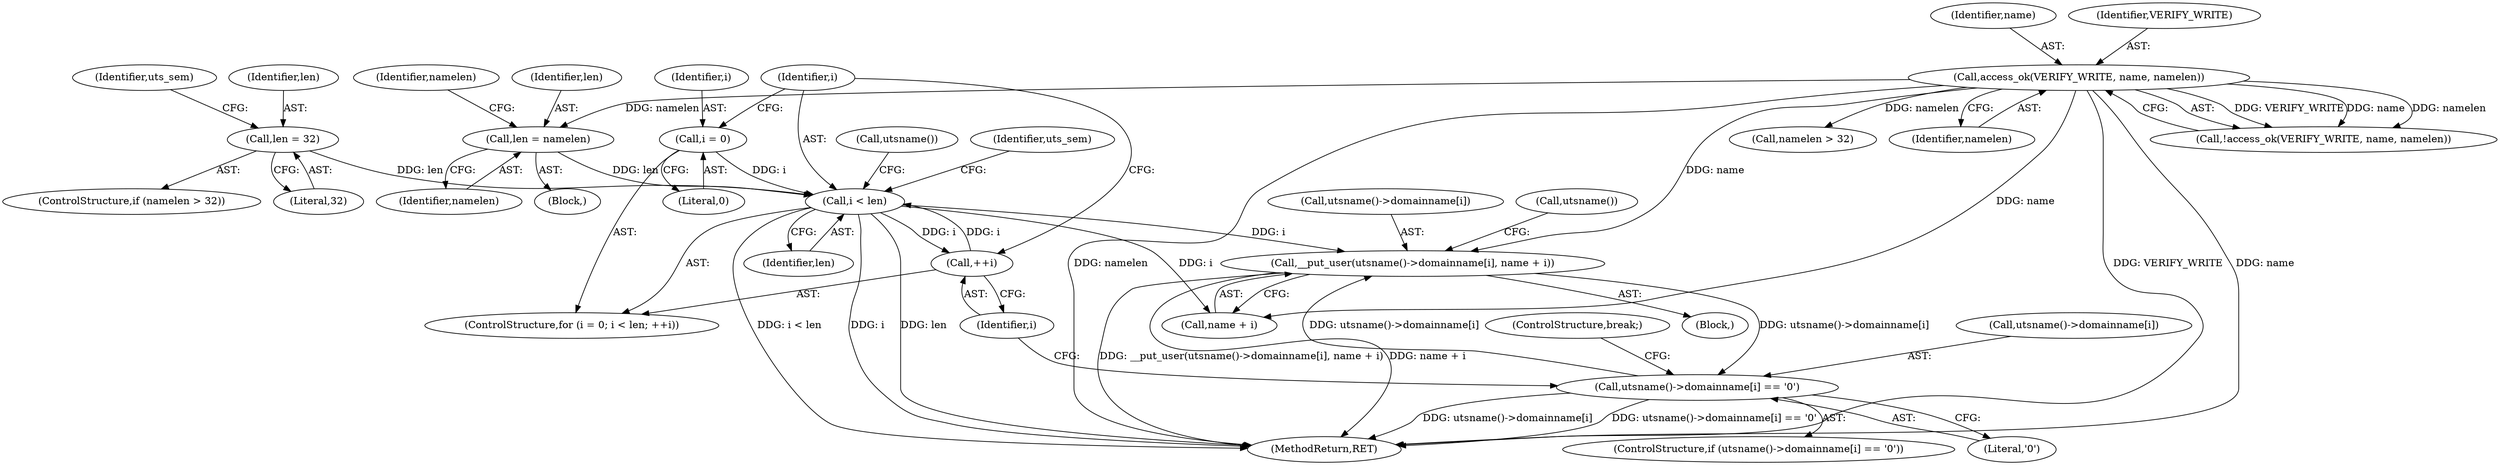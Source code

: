 digraph "0_linux_21c5977a836e399fc710ff2c5367845ed5c2527f@array" {
"1000141" [label="(Call,__put_user(utsname()->domainname[i], name + i))"];
"1000151" [label="(Call,utsname()->domainname[i] == '\0')"];
"1000141" [label="(Call,__put_user(utsname()->domainname[i], name + i))"];
"1000111" [label="(Call,access_ok(VERIFY_WRITE, name, namelen))"];
"1000135" [label="(Call,i < len)"];
"1000138" [label="(Call,++i)"];
"1000132" [label="(Call,i = 0)"];
"1000125" [label="(Call,len = 32)"];
"1000118" [label="(Call,len = namelen)"];
"1000133" [label="(Identifier,i)"];
"1000140" [label="(Block,)"];
"1000125" [label="(Call,len = 32)"];
"1000110" [label="(Call,!access_ok(VERIFY_WRITE, name, namelen))"];
"1000154" [label="(Call,utsname())"];
"1000136" [label="(Identifier,i)"];
"1000113" [label="(Identifier,name)"];
"1000147" [label="(Call,name + i)"];
"1000139" [label="(Identifier,i)"];
"1000112" [label="(Identifier,VERIFY_WRITE)"];
"1000142" [label="(Call,utsname()->domainname[i])"];
"1000138" [label="(Call,++i)"];
"1000130" [label="(Identifier,uts_sem)"];
"1000127" [label="(Literal,32)"];
"1000119" [label="(Identifier,len)"];
"1000121" [label="(ControlStructure,if (namelen > 32))"];
"1000151" [label="(Call,utsname()->domainname[i] == '\0')"];
"1000122" [label="(Call,namelen > 32)"];
"1000144" [label="(Call,utsname())"];
"1000152" [label="(Call,utsname()->domainname[i])"];
"1000114" [label="(Identifier,namelen)"];
"1000135" [label="(Call,i < len)"];
"1000132" [label="(Call,i = 0)"];
"1000118" [label="(Call,len = namelen)"];
"1000164" [label="(MethodReturn,RET)"];
"1000158" [label="(ControlStructure,break;)"];
"1000131" [label="(ControlStructure,for (i = 0; i < len; ++i))"];
"1000111" [label="(Call,access_ok(VERIFY_WRITE, name, namelen))"];
"1000150" [label="(ControlStructure,if (utsname()->domainname[i] == '\0'))"];
"1000157" [label="(Literal,'\0')"];
"1000120" [label="(Identifier,namelen)"];
"1000141" [label="(Call,__put_user(utsname()->domainname[i], name + i))"];
"1000123" [label="(Identifier,namelen)"];
"1000134" [label="(Literal,0)"];
"1000137" [label="(Identifier,len)"];
"1000161" [label="(Identifier,uts_sem)"];
"1000106" [label="(Block,)"];
"1000126" [label="(Identifier,len)"];
"1000141" -> "1000140"  [label="AST: "];
"1000141" -> "1000147"  [label="CFG: "];
"1000142" -> "1000141"  [label="AST: "];
"1000147" -> "1000141"  [label="AST: "];
"1000154" -> "1000141"  [label="CFG: "];
"1000141" -> "1000164"  [label="DDG: __put_user(utsname()->domainname[i], name + i)"];
"1000141" -> "1000164"  [label="DDG: name + i"];
"1000151" -> "1000141"  [label="DDG: utsname()->domainname[i]"];
"1000111" -> "1000141"  [label="DDG: name"];
"1000135" -> "1000141"  [label="DDG: i"];
"1000141" -> "1000151"  [label="DDG: utsname()->domainname[i]"];
"1000151" -> "1000150"  [label="AST: "];
"1000151" -> "1000157"  [label="CFG: "];
"1000152" -> "1000151"  [label="AST: "];
"1000157" -> "1000151"  [label="AST: "];
"1000158" -> "1000151"  [label="CFG: "];
"1000139" -> "1000151"  [label="CFG: "];
"1000151" -> "1000164"  [label="DDG: utsname()->domainname[i] == '\0'"];
"1000151" -> "1000164"  [label="DDG: utsname()->domainname[i]"];
"1000111" -> "1000110"  [label="AST: "];
"1000111" -> "1000114"  [label="CFG: "];
"1000112" -> "1000111"  [label="AST: "];
"1000113" -> "1000111"  [label="AST: "];
"1000114" -> "1000111"  [label="AST: "];
"1000110" -> "1000111"  [label="CFG: "];
"1000111" -> "1000164"  [label="DDG: namelen"];
"1000111" -> "1000164"  [label="DDG: VERIFY_WRITE"];
"1000111" -> "1000164"  [label="DDG: name"];
"1000111" -> "1000110"  [label="DDG: VERIFY_WRITE"];
"1000111" -> "1000110"  [label="DDG: name"];
"1000111" -> "1000110"  [label="DDG: namelen"];
"1000111" -> "1000118"  [label="DDG: namelen"];
"1000111" -> "1000122"  [label="DDG: namelen"];
"1000111" -> "1000147"  [label="DDG: name"];
"1000135" -> "1000131"  [label="AST: "];
"1000135" -> "1000137"  [label="CFG: "];
"1000136" -> "1000135"  [label="AST: "];
"1000137" -> "1000135"  [label="AST: "];
"1000144" -> "1000135"  [label="CFG: "];
"1000161" -> "1000135"  [label="CFG: "];
"1000135" -> "1000164"  [label="DDG: len"];
"1000135" -> "1000164"  [label="DDG: i < len"];
"1000135" -> "1000164"  [label="DDG: i"];
"1000138" -> "1000135"  [label="DDG: i"];
"1000132" -> "1000135"  [label="DDG: i"];
"1000125" -> "1000135"  [label="DDG: len"];
"1000118" -> "1000135"  [label="DDG: len"];
"1000135" -> "1000138"  [label="DDG: i"];
"1000135" -> "1000147"  [label="DDG: i"];
"1000138" -> "1000131"  [label="AST: "];
"1000138" -> "1000139"  [label="CFG: "];
"1000139" -> "1000138"  [label="AST: "];
"1000136" -> "1000138"  [label="CFG: "];
"1000132" -> "1000131"  [label="AST: "];
"1000132" -> "1000134"  [label="CFG: "];
"1000133" -> "1000132"  [label="AST: "];
"1000134" -> "1000132"  [label="AST: "];
"1000136" -> "1000132"  [label="CFG: "];
"1000125" -> "1000121"  [label="AST: "];
"1000125" -> "1000127"  [label="CFG: "];
"1000126" -> "1000125"  [label="AST: "];
"1000127" -> "1000125"  [label="AST: "];
"1000130" -> "1000125"  [label="CFG: "];
"1000118" -> "1000106"  [label="AST: "];
"1000118" -> "1000120"  [label="CFG: "];
"1000119" -> "1000118"  [label="AST: "];
"1000120" -> "1000118"  [label="AST: "];
"1000123" -> "1000118"  [label="CFG: "];
}
